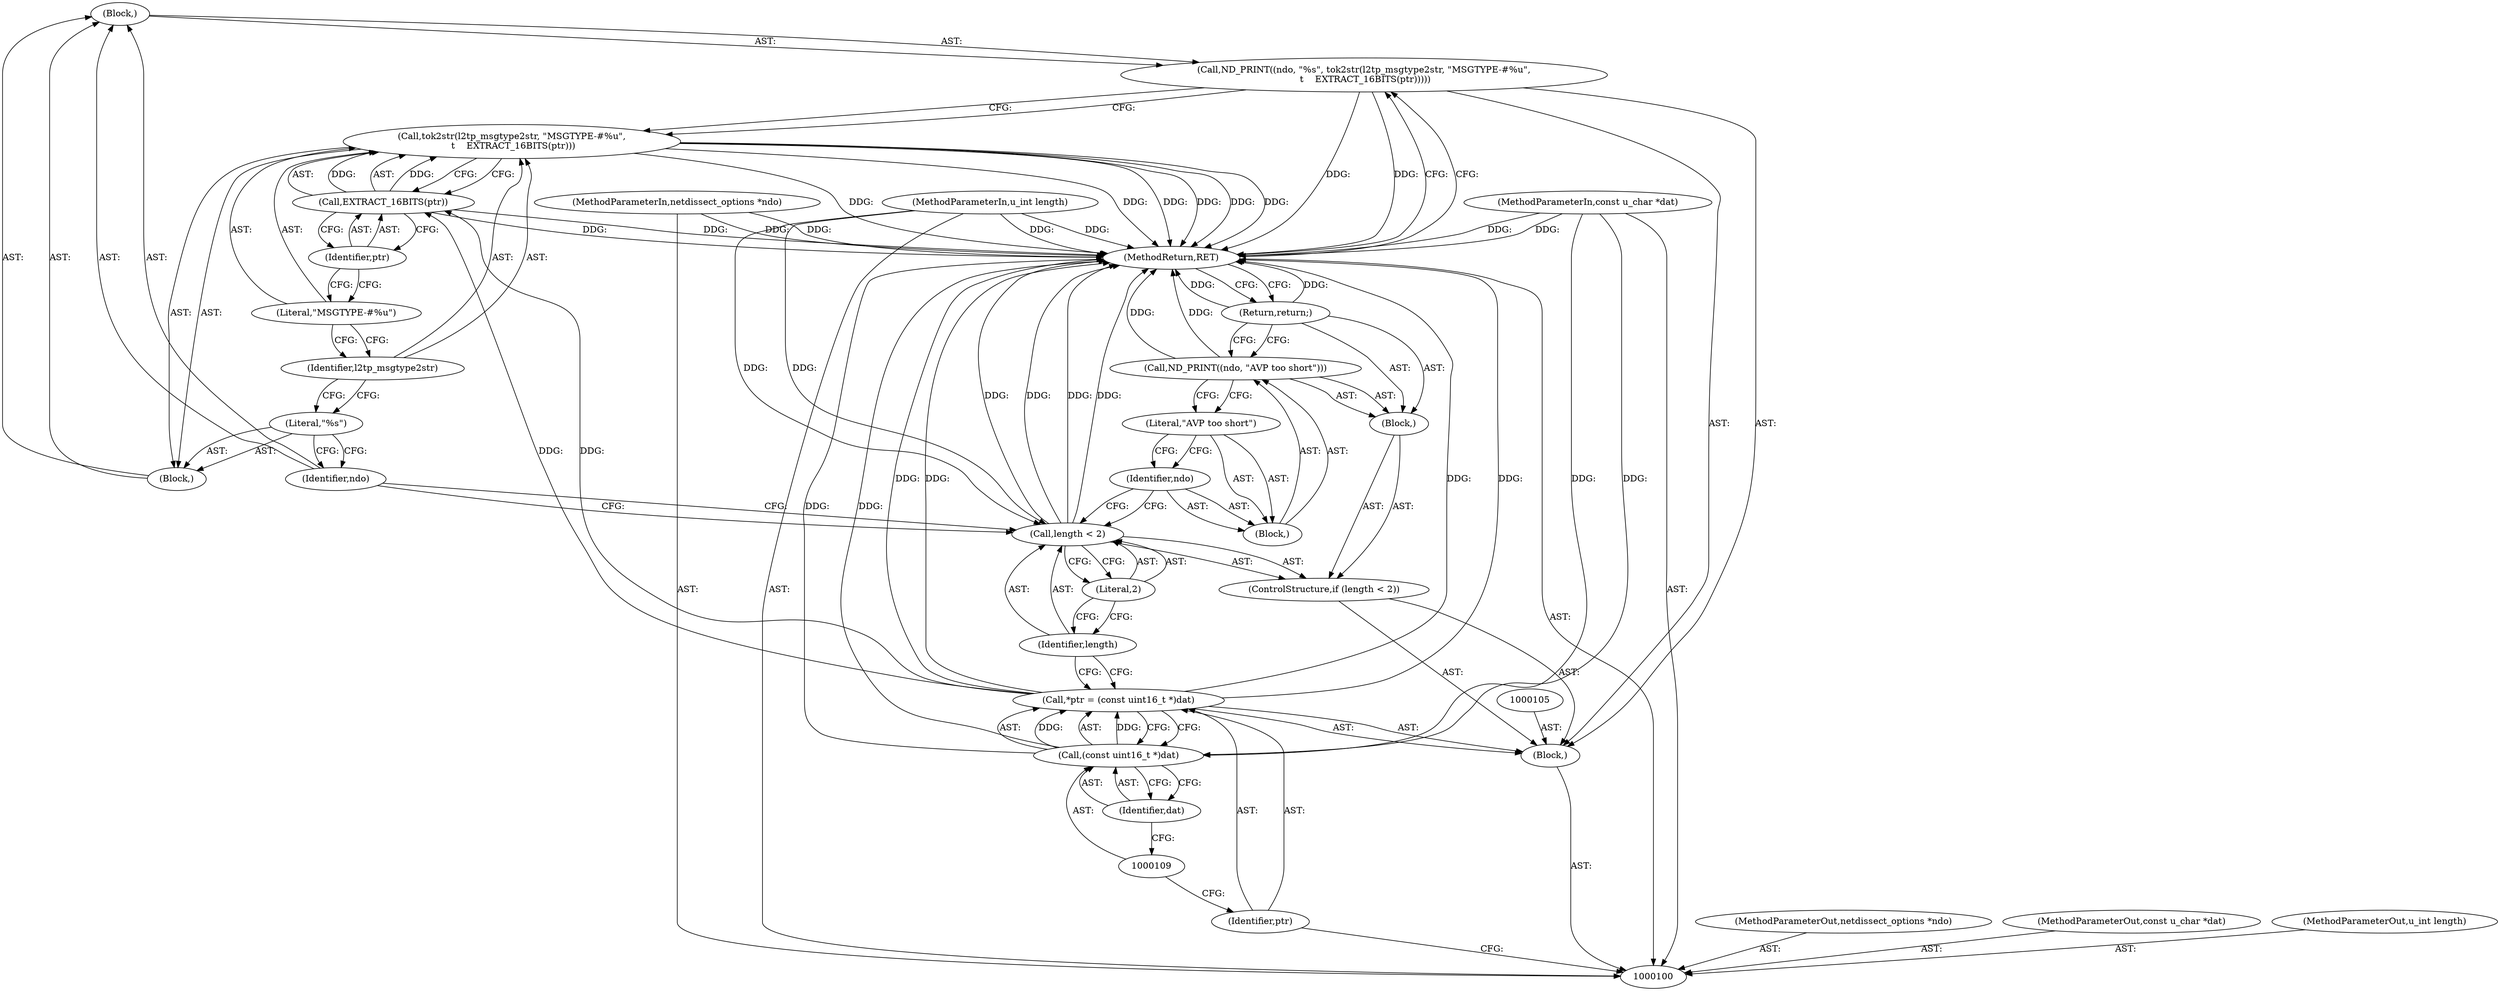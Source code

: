 digraph "0_tcpdump_cc4a7391c616be7a64ed65742ef9ed3f106eb165_6" {
"1000122" [label="(Block,)"];
"1000123" [label="(Identifier,ndo)"];
"1000124" [label="(Block,)"];
"1000125" [label="(Literal,\"%s\")"];
"1000121" [label="(Call,ND_PRINT((ndo, \"%s\", tok2str(l2tp_msgtype2str, \"MSGTYPE-#%u\",\n \t    EXTRACT_16BITS(ptr)))))"];
"1000126" [label="(Call,tok2str(l2tp_msgtype2str, \"MSGTYPE-#%u\",\n \t    EXTRACT_16BITS(ptr)))"];
"1000127" [label="(Identifier,l2tp_msgtype2str)"];
"1000128" [label="(Literal,\"MSGTYPE-#%u\")"];
"1000130" [label="(Identifier,ptr)"];
"1000129" [label="(Call,EXTRACT_16BITS(ptr))"];
"1000131" [label="(MethodReturn,RET)"];
"1000101" [label="(MethodParameterIn,netdissect_options *ndo)"];
"1000170" [label="(MethodParameterOut,netdissect_options *ndo)"];
"1000102" [label="(MethodParameterIn,const u_char *dat)"];
"1000171" [label="(MethodParameterOut,const u_char *dat)"];
"1000103" [label="(MethodParameterIn,u_int length)"];
"1000172" [label="(MethodParameterOut,u_int length)"];
"1000104" [label="(Block,)"];
"1000106" [label="(Call,*ptr = (const uint16_t *)dat)"];
"1000107" [label="(Identifier,ptr)"];
"1000108" [label="(Call,(const uint16_t *)dat)"];
"1000110" [label="(Identifier,dat)"];
"1000111" [label="(ControlStructure,if (length < 2))"];
"1000114" [label="(Literal,2)"];
"1000115" [label="(Block,)"];
"1000112" [label="(Call,length < 2)"];
"1000113" [label="(Identifier,length)"];
"1000117" [label="(Block,)"];
"1000118" [label="(Identifier,ndo)"];
"1000119" [label="(Literal,\"AVP too short\")"];
"1000116" [label="(Call,ND_PRINT((ndo, \"AVP too short\")))"];
"1000120" [label="(Return,return;)"];
"1000122" -> "1000121"  [label="AST: "];
"1000123" -> "1000122"  [label="AST: "];
"1000124" -> "1000122"  [label="AST: "];
"1000123" -> "1000122"  [label="AST: "];
"1000123" -> "1000112"  [label="CFG: "];
"1000125" -> "1000123"  [label="CFG: "];
"1000124" -> "1000122"  [label="AST: "];
"1000125" -> "1000124"  [label="AST: "];
"1000126" -> "1000124"  [label="AST: "];
"1000125" -> "1000124"  [label="AST: "];
"1000125" -> "1000123"  [label="CFG: "];
"1000127" -> "1000125"  [label="CFG: "];
"1000121" -> "1000104"  [label="AST: "];
"1000121" -> "1000126"  [label="CFG: "];
"1000122" -> "1000121"  [label="AST: "];
"1000131" -> "1000121"  [label="CFG: "];
"1000121" -> "1000131"  [label="DDG: "];
"1000126" -> "1000124"  [label="AST: "];
"1000126" -> "1000129"  [label="CFG: "];
"1000127" -> "1000126"  [label="AST: "];
"1000128" -> "1000126"  [label="AST: "];
"1000129" -> "1000126"  [label="AST: "];
"1000121" -> "1000126"  [label="CFG: "];
"1000126" -> "1000131"  [label="DDG: "];
"1000126" -> "1000131"  [label="DDG: "];
"1000126" -> "1000131"  [label="DDG: "];
"1000129" -> "1000126"  [label="DDG: "];
"1000127" -> "1000126"  [label="AST: "];
"1000127" -> "1000125"  [label="CFG: "];
"1000128" -> "1000127"  [label="CFG: "];
"1000128" -> "1000126"  [label="AST: "];
"1000128" -> "1000127"  [label="CFG: "];
"1000130" -> "1000128"  [label="CFG: "];
"1000130" -> "1000129"  [label="AST: "];
"1000130" -> "1000128"  [label="CFG: "];
"1000129" -> "1000130"  [label="CFG: "];
"1000129" -> "1000126"  [label="AST: "];
"1000129" -> "1000130"  [label="CFG: "];
"1000130" -> "1000129"  [label="AST: "];
"1000126" -> "1000129"  [label="CFG: "];
"1000129" -> "1000131"  [label="DDG: "];
"1000129" -> "1000126"  [label="DDG: "];
"1000106" -> "1000129"  [label="DDG: "];
"1000131" -> "1000100"  [label="AST: "];
"1000131" -> "1000120"  [label="CFG: "];
"1000131" -> "1000121"  [label="CFG: "];
"1000120" -> "1000131"  [label="DDG: "];
"1000106" -> "1000131"  [label="DDG: "];
"1000106" -> "1000131"  [label="DDG: "];
"1000121" -> "1000131"  [label="DDG: "];
"1000126" -> "1000131"  [label="DDG: "];
"1000126" -> "1000131"  [label="DDG: "];
"1000126" -> "1000131"  [label="DDG: "];
"1000116" -> "1000131"  [label="DDG: "];
"1000129" -> "1000131"  [label="DDG: "];
"1000103" -> "1000131"  [label="DDG: "];
"1000102" -> "1000131"  [label="DDG: "];
"1000112" -> "1000131"  [label="DDG: "];
"1000112" -> "1000131"  [label="DDG: "];
"1000101" -> "1000131"  [label="DDG: "];
"1000108" -> "1000131"  [label="DDG: "];
"1000101" -> "1000100"  [label="AST: "];
"1000101" -> "1000131"  [label="DDG: "];
"1000170" -> "1000100"  [label="AST: "];
"1000102" -> "1000100"  [label="AST: "];
"1000102" -> "1000131"  [label="DDG: "];
"1000102" -> "1000108"  [label="DDG: "];
"1000171" -> "1000100"  [label="AST: "];
"1000103" -> "1000100"  [label="AST: "];
"1000103" -> "1000131"  [label="DDG: "];
"1000103" -> "1000112"  [label="DDG: "];
"1000172" -> "1000100"  [label="AST: "];
"1000104" -> "1000100"  [label="AST: "];
"1000105" -> "1000104"  [label="AST: "];
"1000106" -> "1000104"  [label="AST: "];
"1000111" -> "1000104"  [label="AST: "];
"1000121" -> "1000104"  [label="AST: "];
"1000106" -> "1000104"  [label="AST: "];
"1000106" -> "1000108"  [label="CFG: "];
"1000107" -> "1000106"  [label="AST: "];
"1000108" -> "1000106"  [label="AST: "];
"1000113" -> "1000106"  [label="CFG: "];
"1000106" -> "1000131"  [label="DDG: "];
"1000106" -> "1000131"  [label="DDG: "];
"1000108" -> "1000106"  [label="DDG: "];
"1000106" -> "1000129"  [label="DDG: "];
"1000107" -> "1000106"  [label="AST: "];
"1000107" -> "1000100"  [label="CFG: "];
"1000109" -> "1000107"  [label="CFG: "];
"1000108" -> "1000106"  [label="AST: "];
"1000108" -> "1000110"  [label="CFG: "];
"1000109" -> "1000108"  [label="AST: "];
"1000110" -> "1000108"  [label="AST: "];
"1000106" -> "1000108"  [label="CFG: "];
"1000108" -> "1000131"  [label="DDG: "];
"1000108" -> "1000106"  [label="DDG: "];
"1000102" -> "1000108"  [label="DDG: "];
"1000110" -> "1000108"  [label="AST: "];
"1000110" -> "1000109"  [label="CFG: "];
"1000108" -> "1000110"  [label="CFG: "];
"1000111" -> "1000104"  [label="AST: "];
"1000112" -> "1000111"  [label="AST: "];
"1000115" -> "1000111"  [label="AST: "];
"1000114" -> "1000112"  [label="AST: "];
"1000114" -> "1000113"  [label="CFG: "];
"1000112" -> "1000114"  [label="CFG: "];
"1000115" -> "1000111"  [label="AST: "];
"1000116" -> "1000115"  [label="AST: "];
"1000120" -> "1000115"  [label="AST: "];
"1000112" -> "1000111"  [label="AST: "];
"1000112" -> "1000114"  [label="CFG: "];
"1000113" -> "1000112"  [label="AST: "];
"1000114" -> "1000112"  [label="AST: "];
"1000118" -> "1000112"  [label="CFG: "];
"1000123" -> "1000112"  [label="CFG: "];
"1000112" -> "1000131"  [label="DDG: "];
"1000112" -> "1000131"  [label="DDG: "];
"1000103" -> "1000112"  [label="DDG: "];
"1000113" -> "1000112"  [label="AST: "];
"1000113" -> "1000106"  [label="CFG: "];
"1000114" -> "1000113"  [label="CFG: "];
"1000117" -> "1000116"  [label="AST: "];
"1000118" -> "1000117"  [label="AST: "];
"1000119" -> "1000117"  [label="AST: "];
"1000118" -> "1000117"  [label="AST: "];
"1000118" -> "1000112"  [label="CFG: "];
"1000119" -> "1000118"  [label="CFG: "];
"1000119" -> "1000117"  [label="AST: "];
"1000119" -> "1000118"  [label="CFG: "];
"1000116" -> "1000119"  [label="CFG: "];
"1000116" -> "1000115"  [label="AST: "];
"1000116" -> "1000119"  [label="CFG: "];
"1000117" -> "1000116"  [label="AST: "];
"1000120" -> "1000116"  [label="CFG: "];
"1000116" -> "1000131"  [label="DDG: "];
"1000120" -> "1000115"  [label="AST: "];
"1000120" -> "1000116"  [label="CFG: "];
"1000131" -> "1000120"  [label="CFG: "];
"1000120" -> "1000131"  [label="DDG: "];
}

